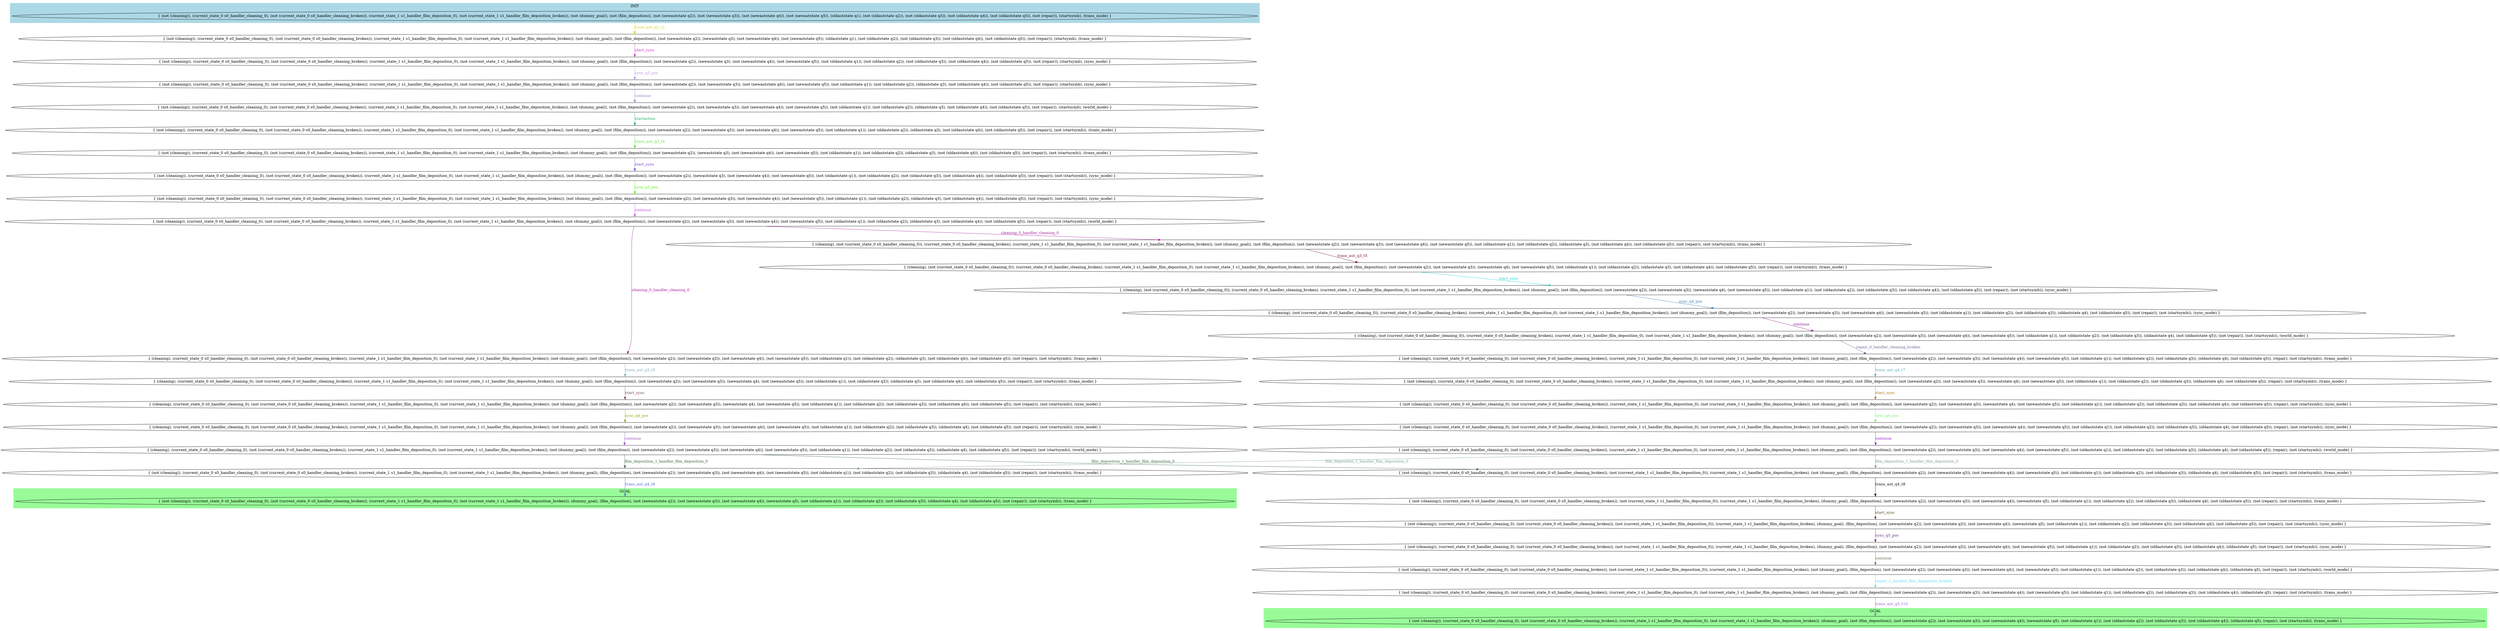 digraph G {
0 [label="{ (not (cleaning)), (current_state_0 s0_handler_cleaning_0), (not (current_state_0 s0_handler_cleaning_broken)), (current_state_1 s1_handler_film_deposition_0), (not (current_state_1 s1_handler_film_deposition_broken)), (not (dummy_goal)), (not (film_deposition)), (not (newautstate q2)), (not (newautstate q3)), (not (newautstate q4)), (not (newautstate q5)), (oldautstate q1), (not (oldautstate q2)), (not (oldautstate q3)), (not (oldautstate q4)), (not (oldautstate q5)), (not (repair)), (startsymb), (trans_mode) }"];
1 [label="{ (not (cleaning)), (current_state_0 s0_handler_cleaning_0), (not (current_state_0 s0_handler_cleaning_broken)), (current_state_1 s1_handler_film_deposition_0), (not (current_state_1 s1_handler_film_deposition_broken)), (not (dummy_goal)), (not (film_deposition)), (not (newautstate q2)), (newautstate q3), (not (newautstate q4)), (not (newautstate q5)), (oldautstate q1), (not (oldautstate q2)), (not (oldautstate q3)), (not (oldautstate q4)), (not (oldautstate q5)), (not (repair)), (startsymb), (trans_mode) }"];
2 [label="{ (not (cleaning)), (current_state_0 s0_handler_cleaning_0), (not (current_state_0 s0_handler_cleaning_broken)), (current_state_1 s1_handler_film_deposition_0), (not (current_state_1 s1_handler_film_deposition_broken)), (not (dummy_goal)), (not (film_deposition)), (not (newautstate q2)), (newautstate q3), (not (newautstate q4)), (not (newautstate q5)), (not (oldautstate q1)), (not (oldautstate q2)), (not (oldautstate q3)), (not (oldautstate q4)), (not (oldautstate q5)), (not (repair)), (startsymb), (sync_mode) }"];
3 [label="{ (not (cleaning)), (current_state_0 s0_handler_cleaning_0), (not (current_state_0 s0_handler_cleaning_broken)), (current_state_1 s1_handler_film_deposition_0), (not (current_state_1 s1_handler_film_deposition_broken)), (not (dummy_goal)), (not (film_deposition)), (not (newautstate q2)), (not (newautstate q3)), (not (newautstate q4)), (not (newautstate q5)), (not (oldautstate q1)), (not (oldautstate q2)), (oldautstate q3), (not (oldautstate q4)), (not (oldautstate q5)), (not (repair)), (startsymb), (sync_mode) }"];
4 [label="{ (not (cleaning)), (current_state_0 s0_handler_cleaning_0), (not (current_state_0 s0_handler_cleaning_broken)), (current_state_1 s1_handler_film_deposition_0), (not (current_state_1 s1_handler_film_deposition_broken)), (not (dummy_goal)), (not (film_deposition)), (not (newautstate q2)), (not (newautstate q3)), (not (newautstate q4)), (not (newautstate q5)), (not (oldautstate q1)), (not (oldautstate q2)), (oldautstate q3), (not (oldautstate q4)), (not (oldautstate q5)), (not (repair)), (startsymb), (world_mode) }"];
5 [label="{ (not (cleaning)), (current_state_0 s0_handler_cleaning_0), (not (current_state_0 s0_handler_cleaning_broken)), (current_state_1 s1_handler_film_deposition_0), (not (current_state_1 s1_handler_film_deposition_broken)), (not (dummy_goal)), (not (film_deposition)), (not (newautstate q2)), (not (newautstate q3)), (not (newautstate q4)), (not (newautstate q5)), (not (oldautstate q1)), (not (oldautstate q2)), (oldautstate q3), (not (oldautstate q4)), (not (oldautstate q5)), (not (repair)), (not (startsymb)), (trans_mode) }"];
6 [label="{ (not (cleaning)), (current_state_0 s0_handler_cleaning_0), (not (current_state_0 s0_handler_cleaning_broken)), (current_state_1 s1_handler_film_deposition_0), (not (current_state_1 s1_handler_film_deposition_broken)), (not (dummy_goal)), (not (film_deposition)), (not (newautstate q2)), (newautstate q3), (not (newautstate q4)), (not (newautstate q5)), (not (oldautstate q1)), (not (oldautstate q2)), (oldautstate q3), (not (oldautstate q4)), (not (oldautstate q5)), (not (repair)), (not (startsymb)), (trans_mode) }"];
7 [label="{ (not (cleaning)), (current_state_0 s0_handler_cleaning_0), (not (current_state_0 s0_handler_cleaning_broken)), (current_state_1 s1_handler_film_deposition_0), (not (current_state_1 s1_handler_film_deposition_broken)), (not (dummy_goal)), (not (film_deposition)), (not (newautstate q2)), (newautstate q3), (not (newautstate q4)), (not (newautstate q5)), (not (oldautstate q1)), (not (oldautstate q2)), (not (oldautstate q3)), (not (oldautstate q4)), (not (oldautstate q5)), (not (repair)), (not (startsymb)), (sync_mode) }"];
8 [label="{ (not (cleaning)), (current_state_0 s0_handler_cleaning_0), (not (current_state_0 s0_handler_cleaning_broken)), (current_state_1 s1_handler_film_deposition_0), (not (current_state_1 s1_handler_film_deposition_broken)), (not (dummy_goal)), (not (film_deposition)), (not (newautstate q2)), (not (newautstate q3)), (not (newautstate q4)), (not (newautstate q5)), (not (oldautstate q1)), (not (oldautstate q2)), (oldautstate q3), (not (oldautstate q4)), (not (oldautstate q5)), (not (repair)), (not (startsymb)), (sync_mode) }"];
9 [label="{ (not (cleaning)), (current_state_0 s0_handler_cleaning_0), (not (current_state_0 s0_handler_cleaning_broken)), (current_state_1 s1_handler_film_deposition_0), (not (current_state_1 s1_handler_film_deposition_broken)), (not (dummy_goal)), (not (film_deposition)), (not (newautstate q2)), (not (newautstate q3)), (not (newautstate q4)), (not (newautstate q5)), (not (oldautstate q1)), (not (oldautstate q2)), (oldautstate q3), (not (oldautstate q4)), (not (oldautstate q5)), (not (repair)), (not (startsymb)), (world_mode) }"];
10 [label="{ (cleaning), (current_state_0 s0_handler_cleaning_0), (not (current_state_0 s0_handler_cleaning_broken)), (current_state_1 s1_handler_film_deposition_0), (not (current_state_1 s1_handler_film_deposition_broken)), (not (dummy_goal)), (not (film_deposition)), (not (newautstate q2)), (not (newautstate q3)), (not (newautstate q4)), (not (newautstate q5)), (not (oldautstate q1)), (not (oldautstate q2)), (oldautstate q3), (not (oldautstate q4)), (not (oldautstate q5)), (not (repair)), (not (startsymb)), (trans_mode) }"];
11 [label="{ (cleaning), (not (current_state_0 s0_handler_cleaning_0)), (current_state_0 s0_handler_cleaning_broken), (current_state_1 s1_handler_film_deposition_0), (not (current_state_1 s1_handler_film_deposition_broken)), (not (dummy_goal)), (not (film_deposition)), (not (newautstate q2)), (not (newautstate q3)), (not (newautstate q4)), (not (newautstate q5)), (not (oldautstate q1)), (not (oldautstate q2)), (oldautstate q3), (not (oldautstate q4)), (not (oldautstate q5)), (not (repair)), (not (startsymb)), (trans_mode) }"];
12 [label="{ (cleaning), (current_state_0 s0_handler_cleaning_0), (not (current_state_0 s0_handler_cleaning_broken)), (current_state_1 s1_handler_film_deposition_0), (not (current_state_1 s1_handler_film_deposition_broken)), (not (dummy_goal)), (not (film_deposition)), (not (newautstate q2)), (not (newautstate q3)), (newautstate q4), (not (newautstate q5)), (not (oldautstate q1)), (not (oldautstate q2)), (oldautstate q3), (not (oldautstate q4)), (not (oldautstate q5)), (not (repair)), (not (startsymb)), (trans_mode) }"];
13 [label="{ (cleaning), (not (current_state_0 s0_handler_cleaning_0)), (current_state_0 s0_handler_cleaning_broken), (current_state_1 s1_handler_film_deposition_0), (not (current_state_1 s1_handler_film_deposition_broken)), (not (dummy_goal)), (not (film_deposition)), (not (newautstate q2)), (not (newautstate q3)), (newautstate q4), (not (newautstate q5)), (not (oldautstate q1)), (not (oldautstate q2)), (oldautstate q3), (not (oldautstate q4)), (not (oldautstate q5)), (not (repair)), (not (startsymb)), (trans_mode) }"];
14 [label="{ (cleaning), (current_state_0 s0_handler_cleaning_0), (not (current_state_0 s0_handler_cleaning_broken)), (current_state_1 s1_handler_film_deposition_0), (not (current_state_1 s1_handler_film_deposition_broken)), (not (dummy_goal)), (not (film_deposition)), (not (newautstate q2)), (not (newautstate q3)), (newautstate q4), (not (newautstate q5)), (not (oldautstate q1)), (not (oldautstate q2)), (not (oldautstate q3)), (not (oldautstate q4)), (not (oldautstate q5)), (not (repair)), (not (startsymb)), (sync_mode) }"];
15 [label="{ (cleaning), (not (current_state_0 s0_handler_cleaning_0)), (current_state_0 s0_handler_cleaning_broken), (current_state_1 s1_handler_film_deposition_0), (not (current_state_1 s1_handler_film_deposition_broken)), (not (dummy_goal)), (not (film_deposition)), (not (newautstate q2)), (not (newautstate q3)), (newautstate q4), (not (newautstate q5)), (not (oldautstate q1)), (not (oldautstate q2)), (not (oldautstate q3)), (not (oldautstate q4)), (not (oldautstate q5)), (not (repair)), (not (startsymb)), (sync_mode) }"];
16 [label="{ (cleaning), (current_state_0 s0_handler_cleaning_0), (not (current_state_0 s0_handler_cleaning_broken)), (current_state_1 s1_handler_film_deposition_0), (not (current_state_1 s1_handler_film_deposition_broken)), (not (dummy_goal)), (not (film_deposition)), (not (newautstate q2)), (not (newautstate q3)), (not (newautstate q4)), (not (newautstate q5)), (not (oldautstate q1)), (not (oldautstate q2)), (not (oldautstate q3)), (oldautstate q4), (not (oldautstate q5)), (not (repair)), (not (startsymb)), (sync_mode) }"];
17 [label="{ (cleaning), (not (current_state_0 s0_handler_cleaning_0)), (current_state_0 s0_handler_cleaning_broken), (current_state_1 s1_handler_film_deposition_0), (not (current_state_1 s1_handler_film_deposition_broken)), (not (dummy_goal)), (not (film_deposition)), (not (newautstate q2)), (not (newautstate q3)), (not (newautstate q4)), (not (newautstate q5)), (not (oldautstate q1)), (not (oldautstate q2)), (not (oldautstate q3)), (oldautstate q4), (not (oldautstate q5)), (not (repair)), (not (startsymb)), (sync_mode) }"];
18 [label="{ (cleaning), (current_state_0 s0_handler_cleaning_0), (not (current_state_0 s0_handler_cleaning_broken)), (current_state_1 s1_handler_film_deposition_0), (not (current_state_1 s1_handler_film_deposition_broken)), (not (dummy_goal)), (not (film_deposition)), (not (newautstate q2)), (not (newautstate q3)), (not (newautstate q4)), (not (newautstate q5)), (not (oldautstate q1)), (not (oldautstate q2)), (not (oldautstate q3)), (oldautstate q4), (not (oldautstate q5)), (not (repair)), (not (startsymb)), (world_mode) }"];
19 [label="{ (cleaning), (not (current_state_0 s0_handler_cleaning_0)), (current_state_0 s0_handler_cleaning_broken), (current_state_1 s1_handler_film_deposition_0), (not (current_state_1 s1_handler_film_deposition_broken)), (not (dummy_goal)), (not (film_deposition)), (not (newautstate q2)), (not (newautstate q3)), (not (newautstate q4)), (not (newautstate q5)), (not (oldautstate q1)), (not (oldautstate q2)), (not (oldautstate q3)), (oldautstate q4), (not (oldautstate q5)), (not (repair)), (not (startsymb)), (world_mode) }"];
20 [label="{ (not (cleaning)), (current_state_0 s0_handler_cleaning_0), (not (current_state_0 s0_handler_cleaning_broken)), (current_state_1 s1_handler_film_deposition_0), (not (current_state_1 s1_handler_film_deposition_broken)), (not (dummy_goal)), (film_deposition), (not (newautstate q2)), (not (newautstate q3)), (not (newautstate q4)), (not (newautstate q5)), (not (oldautstate q1)), (not (oldautstate q2)), (not (oldautstate q3)), (oldautstate q4), (not (oldautstate q5)), (not (repair)), (not (startsymb)), (trans_mode) }"];
21 [label="{ (not (cleaning)), (current_state_0 s0_handler_cleaning_0), (not (current_state_0 s0_handler_cleaning_broken)), (not (current_state_1 s1_handler_film_deposition_0)), (current_state_1 s1_handler_film_deposition_broken), (not (dummy_goal)), (film_deposition), (not (newautstate q2)), (not (newautstate q3)), (not (newautstate q4)), (not (newautstate q5)), (not (oldautstate q1)), (not (oldautstate q2)), (not (oldautstate q3)), (oldautstate q4), (not (oldautstate q5)), (not (repair)), (not (startsymb)), (trans_mode) }"];
22 [label="{ (not (cleaning)), (current_state_0 s0_handler_cleaning_0), (not (current_state_0 s0_handler_cleaning_broken)), (current_state_1 s1_handler_film_deposition_0), (not (current_state_1 s1_handler_film_deposition_broken)), (not (dummy_goal)), (not (film_deposition)), (not (newautstate q2)), (not (newautstate q3)), (not (newautstate q4)), (not (newautstate q5)), (not (oldautstate q1)), (not (oldautstate q2)), (not (oldautstate q3)), (oldautstate q4), (not (oldautstate q5)), (repair), (not (startsymb)), (trans_mode) }"];
23 [label="{ (not (cleaning)), (current_state_0 s0_handler_cleaning_0), (not (current_state_0 s0_handler_cleaning_broken)), (current_state_1 s1_handler_film_deposition_0), (not (current_state_1 s1_handler_film_deposition_broken)), (dummy_goal), (film_deposition), (not (newautstate q2)), (not (newautstate q3)), (not (newautstate q4)), (newautstate q5), (not (oldautstate q1)), (not (oldautstate q2)), (not (oldautstate q3)), (oldautstate q4), (not (oldautstate q5)), (not (repair)), (not (startsymb)), (trans_mode) }"];
24 [label="{ (not (cleaning)), (current_state_0 s0_handler_cleaning_0), (not (current_state_0 s0_handler_cleaning_broken)), (not (current_state_1 s1_handler_film_deposition_0)), (current_state_1 s1_handler_film_deposition_broken), (dummy_goal), (film_deposition), (not (newautstate q2)), (not (newautstate q3)), (not (newautstate q4)), (newautstate q5), (not (oldautstate q1)), (not (oldautstate q2)), (not (oldautstate q3)), (oldautstate q4), (not (oldautstate q5)), (not (repair)), (not (startsymb)), (trans_mode) }"];
25 [label="{ (not (cleaning)), (current_state_0 s0_handler_cleaning_0), (not (current_state_0 s0_handler_cleaning_broken)), (current_state_1 s1_handler_film_deposition_0), (not (current_state_1 s1_handler_film_deposition_broken)), (not (dummy_goal)), (not (film_deposition)), (not (newautstate q2)), (not (newautstate q3)), (newautstate q4), (not (newautstate q5)), (not (oldautstate q1)), (not (oldautstate q2)), (not (oldautstate q3)), (oldautstate q4), (not (oldautstate q5)), (repair), (not (startsymb)), (trans_mode) }"];
26 [label="{ (not (cleaning)), (current_state_0 s0_handler_cleaning_0), (not (current_state_0 s0_handler_cleaning_broken)), (not (current_state_1 s1_handler_film_deposition_0)), (current_state_1 s1_handler_film_deposition_broken), (dummy_goal), (film_deposition), (not (newautstate q2)), (not (newautstate q3)), (not (newautstate q4)), (newautstate q5), (not (oldautstate q1)), (not (oldautstate q2)), (not (oldautstate q3)), (not (oldautstate q4)), (not (oldautstate q5)), (not (repair)), (not (startsymb)), (sync_mode) }"];
27 [label="{ (not (cleaning)), (current_state_0 s0_handler_cleaning_0), (not (current_state_0 s0_handler_cleaning_broken)), (current_state_1 s1_handler_film_deposition_0), (not (current_state_1 s1_handler_film_deposition_broken)), (not (dummy_goal)), (not (film_deposition)), (not (newautstate q2)), (not (newautstate q3)), (newautstate q4), (not (newautstate q5)), (not (oldautstate q1)), (not (oldautstate q2)), (not (oldautstate q3)), (not (oldautstate q4)), (not (oldautstate q5)), (repair), (not (startsymb)), (sync_mode) }"];
28 [label="{ (not (cleaning)), (current_state_0 s0_handler_cleaning_0), (not (current_state_0 s0_handler_cleaning_broken)), (not (current_state_1 s1_handler_film_deposition_0)), (current_state_1 s1_handler_film_deposition_broken), (dummy_goal), (film_deposition), (not (newautstate q2)), (not (newautstate q3)), (not (newautstate q4)), (not (newautstate q5)), (not (oldautstate q1)), (not (oldautstate q2)), (not (oldautstate q3)), (not (oldautstate q4)), (oldautstate q5), (not (repair)), (not (startsymb)), (sync_mode) }"];
29 [label="{ (not (cleaning)), (current_state_0 s0_handler_cleaning_0), (not (current_state_0 s0_handler_cleaning_broken)), (current_state_1 s1_handler_film_deposition_0), (not (current_state_1 s1_handler_film_deposition_broken)), (not (dummy_goal)), (not (film_deposition)), (not (newautstate q2)), (not (newautstate q3)), (not (newautstate q4)), (not (newautstate q5)), (not (oldautstate q1)), (not (oldautstate q2)), (not (oldautstate q3)), (oldautstate q4), (not (oldautstate q5)), (repair), (not (startsymb)), (sync_mode) }"];
30 [label="{ (not (cleaning)), (current_state_0 s0_handler_cleaning_0), (not (current_state_0 s0_handler_cleaning_broken)), (not (current_state_1 s1_handler_film_deposition_0)), (current_state_1 s1_handler_film_deposition_broken), (not (dummy_goal)), (film_deposition), (not (newautstate q2)), (not (newautstate q3)), (not (newautstate q4)), (not (newautstate q5)), (not (oldautstate q1)), (not (oldautstate q2)), (not (oldautstate q3)), (not (oldautstate q4)), (oldautstate q5), (not (repair)), (not (startsymb)), (world_mode) }"];
31 [label="{ (not (cleaning)), (current_state_0 s0_handler_cleaning_0), (not (current_state_0 s0_handler_cleaning_broken)), (current_state_1 s1_handler_film_deposition_0), (not (current_state_1 s1_handler_film_deposition_broken)), (not (dummy_goal)), (not (film_deposition)), (not (newautstate q2)), (not (newautstate q3)), (not (newautstate q4)), (not (newautstate q5)), (not (oldautstate q1)), (not (oldautstate q2)), (not (oldautstate q3)), (oldautstate q4), (not (oldautstate q5)), (repair), (not (startsymb)), (world_mode) }"];
32 [label="{ (not (cleaning)), (current_state_0 s0_handler_cleaning_0), (not (current_state_0 s0_handler_cleaning_broken)), (current_state_1 s1_handler_film_deposition_0), (not (current_state_1 s1_handler_film_deposition_broken)), (not (dummy_goal)), (not (film_deposition)), (not (newautstate q2)), (not (newautstate q3)), (not (newautstate q4)), (not (newautstate q5)), (not (oldautstate q1)), (not (oldautstate q2)), (not (oldautstate q3)), (not (oldautstate q4)), (oldautstate q5), (repair), (not (startsymb)), (trans_mode) }"];
33 [label="{ (not (cleaning)), (current_state_0 s0_handler_cleaning_0), (not (current_state_0 s0_handler_cleaning_broken)), (current_state_1 s1_handler_film_deposition_0), (not (current_state_1 s1_handler_film_deposition_broken)), (dummy_goal), (not (film_deposition)), (not (newautstate q2)), (not (newautstate q3)), (not (newautstate q4)), (newautstate q5), (not (oldautstate q1)), (not (oldautstate q2)), (not (oldautstate q3)), (not (oldautstate q4)), (oldautstate q5), (repair), (not (startsymb)), (trans_mode) }"];
0 -> 1 [label="trans_aut_q1_t2", color="#D7D41E", fontcolor="#D7D41E"];
1 -> 2 [label="start_sync", color="#D033C3", fontcolor="#D033C3"];
2 -> 3 [label="sync_q3_pos", color="#B693E6", fontcolor="#B693E6"];
3 -> 4 [label="continue", color="#8390C3", fontcolor="#8390C3"];
4 -> 5 [label="startaction", color="#1EAB6A", fontcolor="#1EAB6A"];
5 -> 6 [label="trans_aut_q3_t4", color="#5BE235", fontcolor="#5BE235"];
6 -> 7 [label="start_sync", color="#754ACD", fontcolor="#754ACD"];
7 -> 8 [label="sync_q3_pos", color="#58EC17", fontcolor="#58EC17"];
8 -> 9 [label="continue", color="#C94EED", fontcolor="#C94EED"];
9 -> 10 [label="cleaning_0_handler_cleaning_0", color="#A71EA2", fontcolor="#A71EA2"];
9 -> 11 [label="cleaning_0_handler_cleaning_0", color="#A71EA2", fontcolor="#A71EA2"];
10 -> 12 [label="trans_aut_q3_t5", color="#79A9B4", fontcolor="#79A9B4"];
11 -> 13 [label="trans_aut_q3_t5", color="#701932", fontcolor="#701932"];
12 -> 14 [label="start_sync", color="#794561", fontcolor="#794561"];
13 -> 15 [label="start_sync", color="#14D3D2", fontcolor="#14D3D2"];
14 -> 16 [label="sync_q4_pos", color="#8EA114", fontcolor="#8EA114"];
15 -> 17 [label="sync_q4_pos", color="#347DBA", fontcolor="#347DBA"];
16 -> 18 [label="continue", color="#A24DC5", fontcolor="#A24DC5"];
17 -> 19 [label="continue", color="#91219C", fontcolor="#91219C"];
18 -> 20 [label="film_deposition_1_handler_film_deposition_0", color="#38673D", fontcolor="#38673D"];
18 -> 21 [label="film_deposition_1_handler_film_deposition_0", color="#38673D", fontcolor="#38673D"];
19 -> 22 [label="repair_0_handler_cleaning_broken", color="#716996", fontcolor="#716996"];
20 -> 23 [label="trans_aut_q4_t8", color="#4B69E6", fontcolor="#4B69E6"];
21 -> 24 [label="trans_aut_q4_t8", color="#11130C", fontcolor="#11130C"];
22 -> 25 [label="trans_aut_q4_t7", color="#51A8B8", fontcolor="#51A8B8"];
24 -> 26 [label="start_sync", color="#554819", fontcolor="#554819"];
25 -> 27 [label="start_sync", color="#B57607", fontcolor="#B57607"];
26 -> 28 [label="sync_q5_pos", color="#68348C", fontcolor="#68348C"];
27 -> 29 [label="sync_q4_pos", color="#6AF65E", fontcolor="#6AF65E"];
28 -> 30 [label="continue", color="#766A4C", fontcolor="#766A4C"];
29 -> 31 [label="continue", color="#9625CD", fontcolor="#9625CD"];
30 -> 32 [label="repair_1_handler_film_deposition_broken", color="#5EDDF8", fontcolor="#5EDDF8"];
31 -> 20 [label="film_deposition_1_handler_film_deposition_0", color="#77A088", fontcolor="#77A088"];
31 -> 21 [label="film_deposition_1_handler_film_deposition_0", color="#77A088", fontcolor="#77A088"];
32 -> 33 [label="trans_aut_q5_t10", color="#9B61D1", fontcolor="#9B61D1"];
subgraph cluster_goal_23 {
style=filled;
color=palegreen;
23;
label="GOAL";
}
subgraph cluster_goal_33 {
style=filled;
color=palegreen;
33;
label="GOAL";
}
subgraph cluster_init {
style=filled;
color=lightblue;
0;
label="INIT";
}
}
